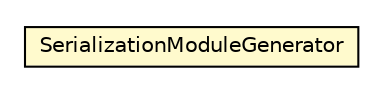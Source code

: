 #!/usr/local/bin/dot
#
# Class diagram 
# Generated by UMLGraph version R5_6-24-gf6e263 (http://www.umlgraph.org/)
#

digraph G {
	edge [fontname="Helvetica",fontsize=10,labelfontname="Helvetica",labelfontsize=10];
	node [fontname="Helvetica",fontsize=10,shape=plaintext];
	nodesep=0.25;
	ranksep=0.5;
	// io.reinert.requestor.gwtjackson.rebind.SerializationModuleGenerator
	c76844 [label=<<table title="io.reinert.requestor.gwtjackson.rebind.SerializationModuleGenerator" border="0" cellborder="1" cellspacing="0" cellpadding="2" port="p" bgcolor="lemonChiffon" href="./SerializationModuleGenerator.html">
		<tr><td><table border="0" cellspacing="0" cellpadding="1">
<tr><td align="center" balign="center"> SerializationModuleGenerator </td></tr>
		</table></td></tr>
		</table>>, URL="./SerializationModuleGenerator.html", fontname="Helvetica", fontcolor="black", fontsize=10.0];
}

